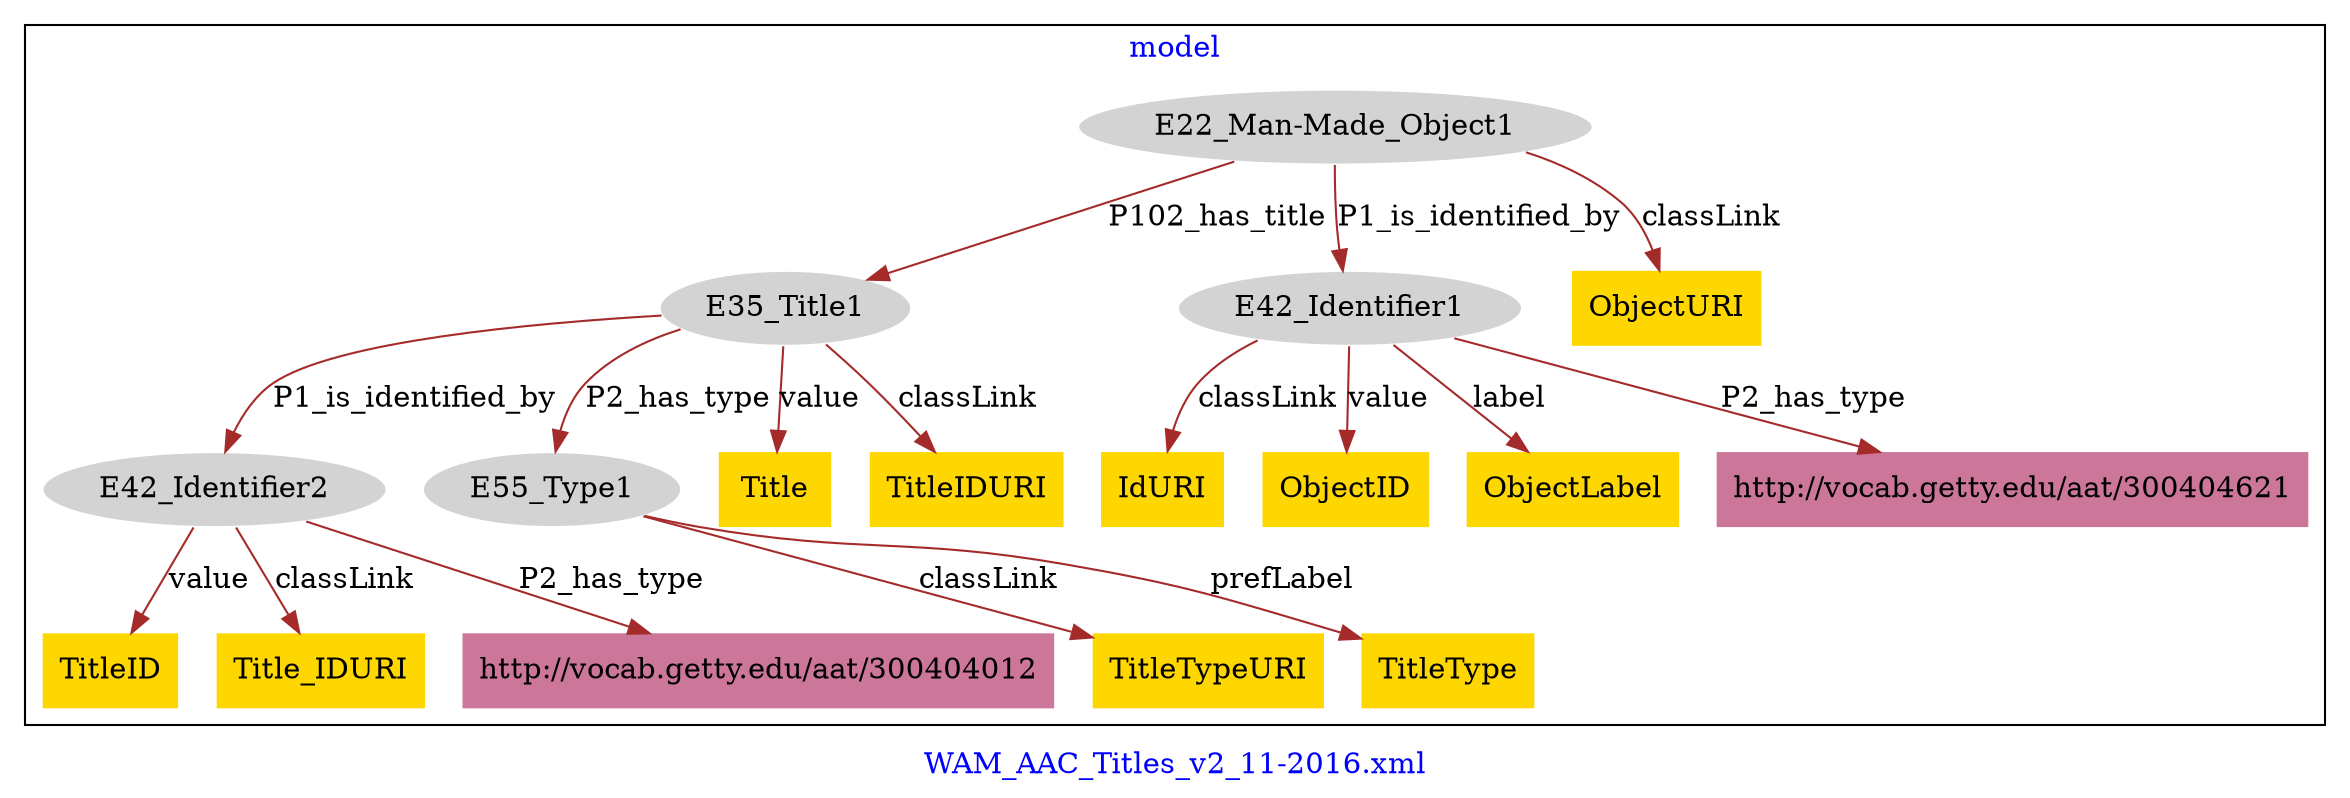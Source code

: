 digraph n0 {
fontcolor="blue"
remincross="true"
label="WAM_AAC_Titles_v2_11-2016.xml"
subgraph cluster {
label="model"
n2[style="filled",color="white",fillcolor="lightgray",label="E22_Man-Made_Object1"];
n3[style="filled",color="white",fillcolor="lightgray",label="E35_Title1"];
n4[style="filled",color="white",fillcolor="lightgray",label="E42_Identifier1"];
n5[style="filled",color="white",fillcolor="lightgray",label="E42_Identifier2"];
n6[style="filled",color="white",fillcolor="lightgray",label="E55_Type1"];
n7[shape="plaintext",style="filled",fillcolor="gold",label="TitleTypeURI"];
n8[shape="plaintext",style="filled",fillcolor="gold",label="ObjectURI"];
n9[shape="plaintext",style="filled",fillcolor="gold",label="IdURI"];
n10[shape="plaintext",style="filled",fillcolor="gold",label="ObjectID"];
n11[shape="plaintext",style="filled",fillcolor="gold",label="Title"];
n12[shape="plaintext",style="filled",fillcolor="gold",label="TitleID"];
n13[shape="plaintext",style="filled",fillcolor="gold",label="TitleIDURI"];
n14[shape="plaintext",style="filled",fillcolor="gold",label="Title_IDURI"];
n15[shape="plaintext",style="filled",fillcolor="gold",label="TitleType"];
n16[shape="plaintext",style="filled",fillcolor="gold",label="ObjectLabel"];
n17[shape="plaintext",style="filled",fillcolor="#CC7799",label="http://vocab.getty.edu/aat/300404012"];
n18[shape="plaintext",style="filled",fillcolor="#CC7799",label="http://vocab.getty.edu/aat/300404621"];
}
n2 -> n3[color="brown",fontcolor="black",label="P102_has_title"]
n2 -> n4[color="brown",fontcolor="black",label="P1_is_identified_by"]
n3 -> n5[color="brown",fontcolor="black",label="P1_is_identified_by"]
n3 -> n6[color="brown",fontcolor="black",label="P2_has_type"]
n6 -> n7[color="brown",fontcolor="black",label="classLink"]
n2 -> n8[color="brown",fontcolor="black",label="classLink"]
n4 -> n9[color="brown",fontcolor="black",label="classLink"]
n4 -> n10[color="brown",fontcolor="black",label="value"]
n3 -> n11[color="brown",fontcolor="black",label="value"]
n5 -> n12[color="brown",fontcolor="black",label="value"]
n3 -> n13[color="brown",fontcolor="black",label="classLink"]
n5 -> n14[color="brown",fontcolor="black",label="classLink"]
n6 -> n15[color="brown",fontcolor="black",label="prefLabel"]
n4 -> n16[color="brown",fontcolor="black",label="label"]
n5 -> n17[color="brown",fontcolor="black",label="P2_has_type"]
n4 -> n18[color="brown",fontcolor="black",label="P2_has_type"]
}
